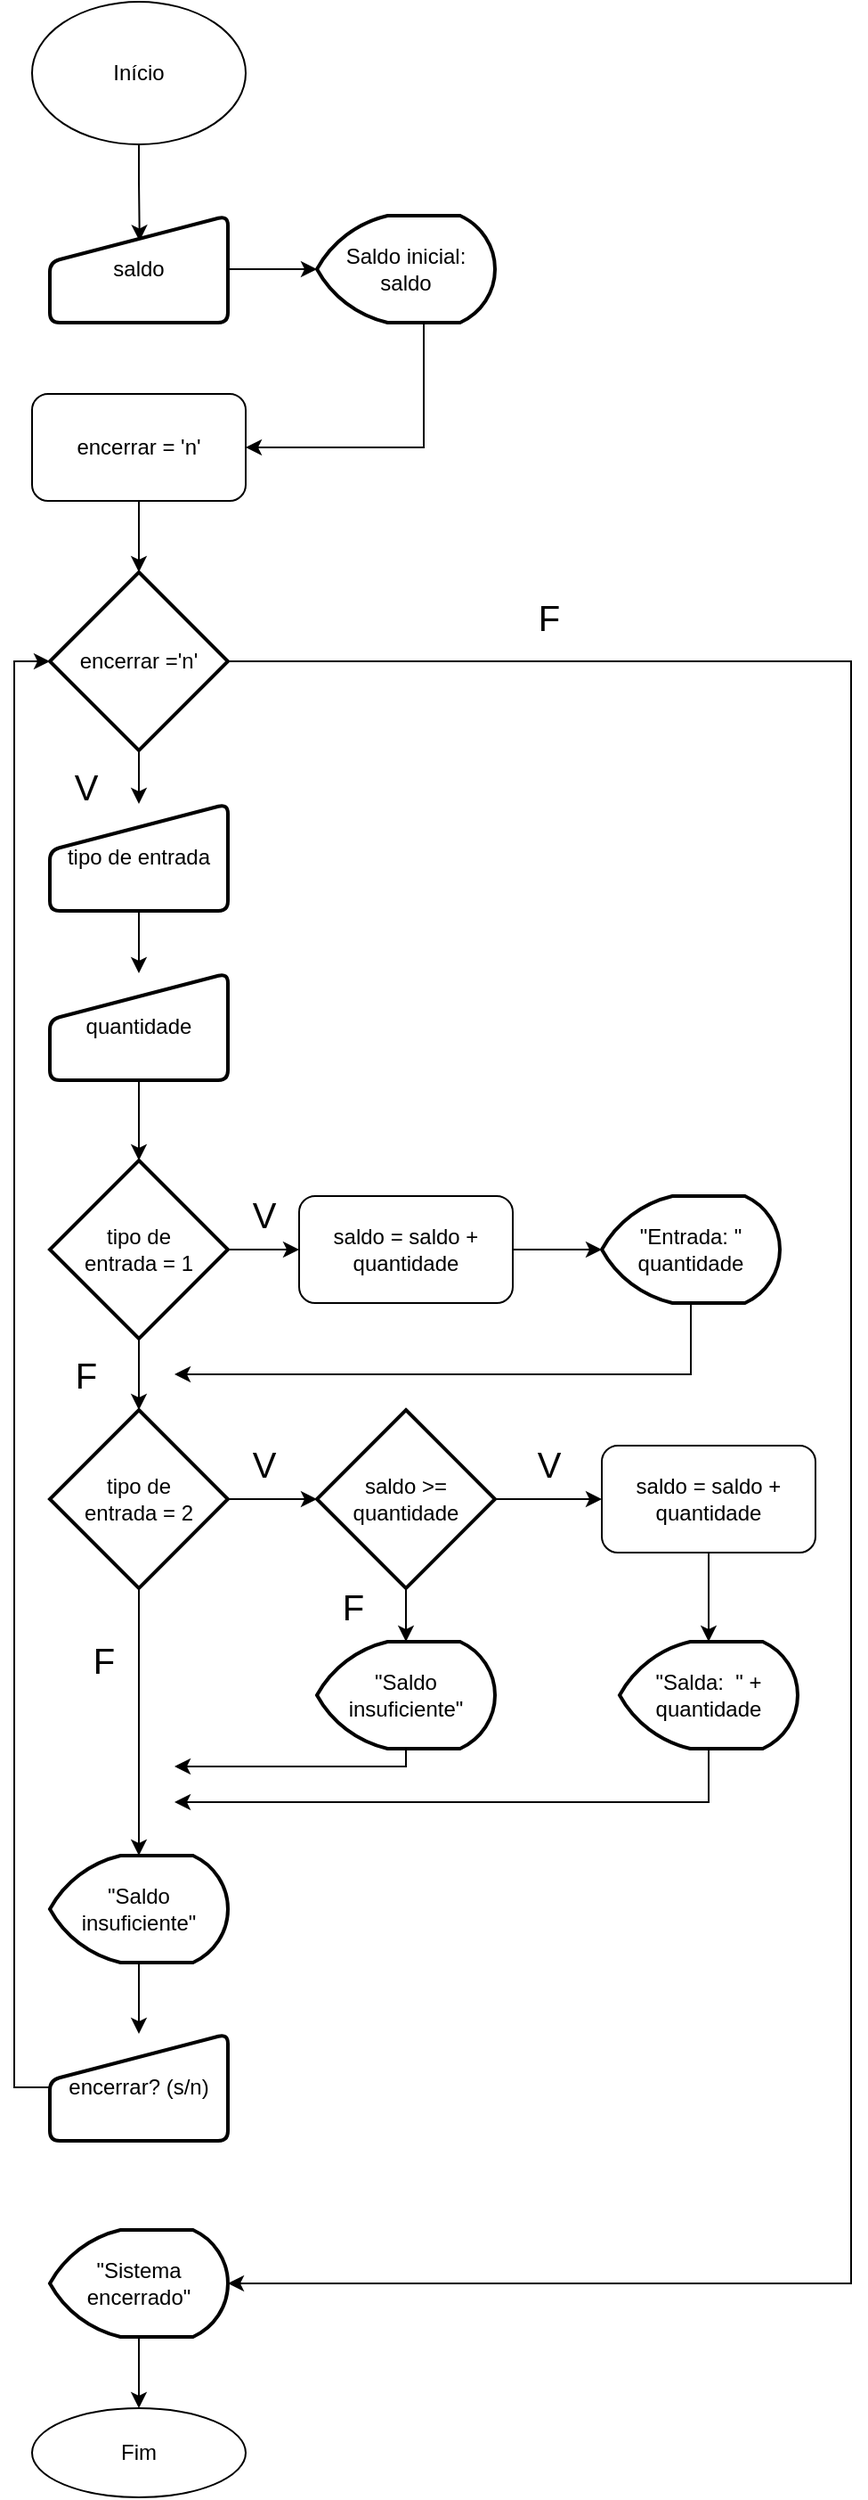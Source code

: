 <mxfile version="20.8.20" type="github">
  <diagram id="s8lGNTlZyGDKWvNCeoKv" name="Página-1">
    <mxGraphModel dx="713" dy="364" grid="1" gridSize="10" guides="1" tooltips="1" connect="1" arrows="1" fold="1" page="1" pageScale="1" pageWidth="827" pageHeight="1169" math="0" shadow="0">
      <root>
        <mxCell id="0" />
        <mxCell id="1" parent="0" />
        <mxCell id="MhZt8Z-3WHsw85Al3VmY-4" style="edgeStyle=orthogonalEdgeStyle;rounded=0;orthogonalLoop=1;jettySize=auto;html=1;exitX=0.5;exitY=1;exitDx=0;exitDy=0;entryX=0.504;entryY=0.237;entryDx=0;entryDy=0;entryPerimeter=0;" edge="1" parent="1" source="dWDuutjJLsEd1OnEmu8--1" target="MhZt8Z-3WHsw85Al3VmY-1">
          <mxGeometry relative="1" as="geometry" />
        </mxCell>
        <mxCell id="dWDuutjJLsEd1OnEmu8--1" value="Início" style="ellipse;whiteSpace=wrap;html=1;" parent="1" vertex="1">
          <mxGeometry x="50" y="40" width="120" height="80" as="geometry" />
        </mxCell>
        <mxCell id="MhZt8Z-3WHsw85Al3VmY-5" style="edgeStyle=orthogonalEdgeStyle;rounded=0;orthogonalLoop=1;jettySize=auto;html=1;exitX=1;exitY=0.5;exitDx=0;exitDy=0;" edge="1" parent="1" source="MhZt8Z-3WHsw85Al3VmY-1" target="MhZt8Z-3WHsw85Al3VmY-3">
          <mxGeometry relative="1" as="geometry" />
        </mxCell>
        <mxCell id="MhZt8Z-3WHsw85Al3VmY-1" value="saldo" style="html=1;strokeWidth=2;shape=manualInput;whiteSpace=wrap;rounded=1;size=26;arcSize=11;" vertex="1" parent="1">
          <mxGeometry x="60" y="160" width="100" height="60" as="geometry" />
        </mxCell>
        <mxCell id="MhZt8Z-3WHsw85Al3VmY-14" style="edgeStyle=orthogonalEdgeStyle;rounded=0;orthogonalLoop=1;jettySize=auto;html=1;exitX=0.5;exitY=1;exitDx=0;exitDy=0;exitPerimeter=0;" edge="1" parent="1" source="MhZt8Z-3WHsw85Al3VmY-2" target="MhZt8Z-3WHsw85Al3VmY-11">
          <mxGeometry relative="1" as="geometry" />
        </mxCell>
        <mxCell id="MhZt8Z-3WHsw85Al3VmY-43" style="edgeStyle=orthogonalEdgeStyle;rounded=0;orthogonalLoop=1;jettySize=auto;html=1;exitX=1;exitY=0.5;exitDx=0;exitDy=0;exitPerimeter=0;entryX=1;entryY=0.5;entryDx=0;entryDy=0;entryPerimeter=0;" edge="1" parent="1" source="MhZt8Z-3WHsw85Al3VmY-2" target="MhZt8Z-3WHsw85Al3VmY-38">
          <mxGeometry relative="1" as="geometry">
            <Array as="points">
              <mxPoint x="510" y="410" />
              <mxPoint x="510" y="1320" />
            </Array>
          </mxGeometry>
        </mxCell>
        <mxCell id="MhZt8Z-3WHsw85Al3VmY-2" value="encerrar =&#39;n&#39;" style="strokeWidth=2;html=1;shape=mxgraph.flowchart.decision;whiteSpace=wrap;" vertex="1" parent="1">
          <mxGeometry x="60" y="360" width="100" height="100" as="geometry" />
        </mxCell>
        <mxCell id="MhZt8Z-3WHsw85Al3VmY-8" style="edgeStyle=orthogonalEdgeStyle;rounded=0;orthogonalLoop=1;jettySize=auto;html=1;exitX=0.5;exitY=1;exitDx=0;exitDy=0;exitPerimeter=0;" edge="1" parent="1" source="MhZt8Z-3WHsw85Al3VmY-3" target="MhZt8Z-3WHsw85Al3VmY-9">
          <mxGeometry relative="1" as="geometry">
            <Array as="points">
              <mxPoint x="270" y="220" />
              <mxPoint x="270" y="290" />
            </Array>
          </mxGeometry>
        </mxCell>
        <mxCell id="MhZt8Z-3WHsw85Al3VmY-3" value="Saldo inicial: saldo" style="strokeWidth=2;html=1;shape=mxgraph.flowchart.display;whiteSpace=wrap;" vertex="1" parent="1">
          <mxGeometry x="210" y="160" width="100" height="60" as="geometry" />
        </mxCell>
        <mxCell id="MhZt8Z-3WHsw85Al3VmY-10" style="edgeStyle=orthogonalEdgeStyle;rounded=0;orthogonalLoop=1;jettySize=auto;html=1;exitX=0.5;exitY=1;exitDx=0;exitDy=0;entryX=0.5;entryY=0;entryDx=0;entryDy=0;entryPerimeter=0;" edge="1" parent="1" source="MhZt8Z-3WHsw85Al3VmY-9" target="MhZt8Z-3WHsw85Al3VmY-2">
          <mxGeometry relative="1" as="geometry">
            <mxPoint x="220" y="350" as="targetPoint" />
          </mxGeometry>
        </mxCell>
        <mxCell id="MhZt8Z-3WHsw85Al3VmY-9" value="encerrar = &#39;n&#39;" style="rounded=1;whiteSpace=wrap;html=1;" vertex="1" parent="1">
          <mxGeometry x="50" y="260" width="120" height="60" as="geometry" />
        </mxCell>
        <mxCell id="MhZt8Z-3WHsw85Al3VmY-15" style="edgeStyle=orthogonalEdgeStyle;rounded=0;orthogonalLoop=1;jettySize=auto;html=1;exitX=0.5;exitY=1;exitDx=0;exitDy=0;entryX=0.5;entryY=0;entryDx=0;entryDy=0;" edge="1" parent="1" source="MhZt8Z-3WHsw85Al3VmY-11" target="MhZt8Z-3WHsw85Al3VmY-12">
          <mxGeometry relative="1" as="geometry" />
        </mxCell>
        <mxCell id="MhZt8Z-3WHsw85Al3VmY-11" value="tipo de entrada" style="html=1;strokeWidth=2;shape=manualInput;whiteSpace=wrap;rounded=1;size=26;arcSize=11;" vertex="1" parent="1">
          <mxGeometry x="60" y="490" width="100" height="60" as="geometry" />
        </mxCell>
        <mxCell id="MhZt8Z-3WHsw85Al3VmY-16" style="edgeStyle=orthogonalEdgeStyle;rounded=0;orthogonalLoop=1;jettySize=auto;html=1;exitX=0.5;exitY=1;exitDx=0;exitDy=0;entryX=0.5;entryY=0;entryDx=0;entryDy=0;entryPerimeter=0;" edge="1" parent="1" source="MhZt8Z-3WHsw85Al3VmY-12" target="MhZt8Z-3WHsw85Al3VmY-13">
          <mxGeometry relative="1" as="geometry" />
        </mxCell>
        <mxCell id="MhZt8Z-3WHsw85Al3VmY-12" value="quantidade" style="html=1;strokeWidth=2;shape=manualInput;whiteSpace=wrap;rounded=1;size=26;arcSize=11;" vertex="1" parent="1">
          <mxGeometry x="60" y="585" width="100" height="60" as="geometry" />
        </mxCell>
        <mxCell id="MhZt8Z-3WHsw85Al3VmY-18" style="edgeStyle=orthogonalEdgeStyle;rounded=0;orthogonalLoop=1;jettySize=auto;html=1;exitX=1;exitY=0.5;exitDx=0;exitDy=0;exitPerimeter=0;" edge="1" parent="1" source="MhZt8Z-3WHsw85Al3VmY-13" target="MhZt8Z-3WHsw85Al3VmY-17">
          <mxGeometry relative="1" as="geometry" />
        </mxCell>
        <mxCell id="MhZt8Z-3WHsw85Al3VmY-22" style="edgeStyle=orthogonalEdgeStyle;rounded=0;orthogonalLoop=1;jettySize=auto;html=1;exitX=0.5;exitY=1;exitDx=0;exitDy=0;exitPerimeter=0;entryX=0.5;entryY=0;entryDx=0;entryDy=0;entryPerimeter=0;" edge="1" parent="1" source="MhZt8Z-3WHsw85Al3VmY-13" target="MhZt8Z-3WHsw85Al3VmY-21">
          <mxGeometry relative="1" as="geometry" />
        </mxCell>
        <mxCell id="MhZt8Z-3WHsw85Al3VmY-13" value="tipo de &lt;br&gt;entrada = 1" style="strokeWidth=2;html=1;shape=mxgraph.flowchart.decision;whiteSpace=wrap;" vertex="1" parent="1">
          <mxGeometry x="60" y="690" width="100" height="100" as="geometry" />
        </mxCell>
        <mxCell id="MhZt8Z-3WHsw85Al3VmY-20" style="edgeStyle=orthogonalEdgeStyle;rounded=0;orthogonalLoop=1;jettySize=auto;html=1;exitX=1;exitY=0.5;exitDx=0;exitDy=0;entryX=0;entryY=0.5;entryDx=0;entryDy=0;entryPerimeter=0;" edge="1" parent="1" source="MhZt8Z-3WHsw85Al3VmY-17" target="MhZt8Z-3WHsw85Al3VmY-19">
          <mxGeometry relative="1" as="geometry" />
        </mxCell>
        <mxCell id="MhZt8Z-3WHsw85Al3VmY-17" value="saldo = saldo + quantidade" style="rounded=1;whiteSpace=wrap;html=1;" vertex="1" parent="1">
          <mxGeometry x="200" y="710" width="120" height="60" as="geometry" />
        </mxCell>
        <mxCell id="MhZt8Z-3WHsw85Al3VmY-23" style="edgeStyle=orthogonalEdgeStyle;rounded=0;orthogonalLoop=1;jettySize=auto;html=1;exitX=0.5;exitY=1;exitDx=0;exitDy=0;exitPerimeter=0;" edge="1" parent="1" source="MhZt8Z-3WHsw85Al3VmY-19">
          <mxGeometry relative="1" as="geometry">
            <mxPoint x="130" y="810" as="targetPoint" />
            <Array as="points">
              <mxPoint x="420" y="810" />
            </Array>
          </mxGeometry>
        </mxCell>
        <mxCell id="MhZt8Z-3WHsw85Al3VmY-19" value="&lt;div&gt;&quot;Entrada: &quot;&lt;/div&gt;&lt;div&gt;quantidade&lt;/div&gt;" style="strokeWidth=2;html=1;shape=mxgraph.flowchart.display;whiteSpace=wrap;" vertex="1" parent="1">
          <mxGeometry x="370" y="710" width="100" height="60" as="geometry" />
        </mxCell>
        <mxCell id="MhZt8Z-3WHsw85Al3VmY-31" style="edgeStyle=orthogonalEdgeStyle;rounded=0;orthogonalLoop=1;jettySize=auto;html=1;exitX=1;exitY=0.5;exitDx=0;exitDy=0;exitPerimeter=0;entryX=0;entryY=0.5;entryDx=0;entryDy=0;entryPerimeter=0;" edge="1" parent="1" source="MhZt8Z-3WHsw85Al3VmY-21" target="MhZt8Z-3WHsw85Al3VmY-24">
          <mxGeometry relative="1" as="geometry" />
        </mxCell>
        <mxCell id="MhZt8Z-3WHsw85Al3VmY-33" style="edgeStyle=orthogonalEdgeStyle;rounded=0;orthogonalLoop=1;jettySize=auto;html=1;exitX=0.5;exitY=1;exitDx=0;exitDy=0;exitPerimeter=0;entryX=0.5;entryY=0;entryDx=0;entryDy=0;entryPerimeter=0;" edge="1" parent="1" source="MhZt8Z-3WHsw85Al3VmY-21" target="MhZt8Z-3WHsw85Al3VmY-32">
          <mxGeometry relative="1" as="geometry" />
        </mxCell>
        <mxCell id="MhZt8Z-3WHsw85Al3VmY-21" value="tipo de &lt;br&gt;entrada = 2" style="strokeWidth=2;html=1;shape=mxgraph.flowchart.decision;whiteSpace=wrap;" vertex="1" parent="1">
          <mxGeometry x="60" y="830" width="100" height="100" as="geometry" />
        </mxCell>
        <mxCell id="MhZt8Z-3WHsw85Al3VmY-29" style="edgeStyle=orthogonalEdgeStyle;rounded=0;orthogonalLoop=1;jettySize=auto;html=1;exitX=0.5;exitY=1;exitDx=0;exitDy=0;exitPerimeter=0;entryX=0.5;entryY=0;entryDx=0;entryDy=0;entryPerimeter=0;" edge="1" parent="1" source="MhZt8Z-3WHsw85Al3VmY-24" target="MhZt8Z-3WHsw85Al3VmY-26">
          <mxGeometry relative="1" as="geometry" />
        </mxCell>
        <mxCell id="MhZt8Z-3WHsw85Al3VmY-30" style="edgeStyle=orthogonalEdgeStyle;rounded=0;orthogonalLoop=1;jettySize=auto;html=1;exitX=1;exitY=0.5;exitDx=0;exitDy=0;exitPerimeter=0;entryX=0;entryY=0.5;entryDx=0;entryDy=0;" edge="1" parent="1" source="MhZt8Z-3WHsw85Al3VmY-24" target="MhZt8Z-3WHsw85Al3VmY-25">
          <mxGeometry relative="1" as="geometry">
            <mxPoint x="350" y="880" as="targetPoint" />
          </mxGeometry>
        </mxCell>
        <mxCell id="MhZt8Z-3WHsw85Al3VmY-24" value="saldo &amp;gt;=&lt;br&gt;quantidade" style="strokeWidth=2;html=1;shape=mxgraph.flowchart.decision;whiteSpace=wrap;" vertex="1" parent="1">
          <mxGeometry x="210" y="830" width="100" height="100" as="geometry" />
        </mxCell>
        <mxCell id="MhZt8Z-3WHsw85Al3VmY-28" style="edgeStyle=orthogonalEdgeStyle;rounded=0;orthogonalLoop=1;jettySize=auto;html=1;exitX=0.5;exitY=1;exitDx=0;exitDy=0;entryX=0.5;entryY=0;entryDx=0;entryDy=0;entryPerimeter=0;" edge="1" parent="1" source="MhZt8Z-3WHsw85Al3VmY-25" target="MhZt8Z-3WHsw85Al3VmY-27">
          <mxGeometry relative="1" as="geometry" />
        </mxCell>
        <mxCell id="MhZt8Z-3WHsw85Al3VmY-25" value="saldo = saldo + quantidade" style="rounded=1;whiteSpace=wrap;html=1;" vertex="1" parent="1">
          <mxGeometry x="370" y="850" width="120" height="60" as="geometry" />
        </mxCell>
        <mxCell id="MhZt8Z-3WHsw85Al3VmY-34" style="edgeStyle=orthogonalEdgeStyle;rounded=0;orthogonalLoop=1;jettySize=auto;html=1;exitX=0.5;exitY=1;exitDx=0;exitDy=0;exitPerimeter=0;" edge="1" parent="1" source="MhZt8Z-3WHsw85Al3VmY-26">
          <mxGeometry relative="1" as="geometry">
            <mxPoint x="130" y="1030" as="targetPoint" />
            <Array as="points">
              <mxPoint x="260" y="1030" />
            </Array>
          </mxGeometry>
        </mxCell>
        <mxCell id="MhZt8Z-3WHsw85Al3VmY-26" value="&quot;Saldo insuficiente&quot;" style="strokeWidth=2;html=1;shape=mxgraph.flowchart.display;whiteSpace=wrap;" vertex="1" parent="1">
          <mxGeometry x="210" y="960" width="100" height="60" as="geometry" />
        </mxCell>
        <mxCell id="MhZt8Z-3WHsw85Al3VmY-35" style="edgeStyle=orthogonalEdgeStyle;rounded=0;orthogonalLoop=1;jettySize=auto;html=1;exitX=0.5;exitY=1;exitDx=0;exitDy=0;exitPerimeter=0;" edge="1" parent="1" source="MhZt8Z-3WHsw85Al3VmY-27">
          <mxGeometry relative="1" as="geometry">
            <mxPoint x="130" y="1050" as="targetPoint" />
            <Array as="points">
              <mxPoint x="430" y="1050" />
              <mxPoint x="130" y="1050" />
            </Array>
          </mxGeometry>
        </mxCell>
        <mxCell id="MhZt8Z-3WHsw85Al3VmY-27" value="&quot;Salda:&amp;nbsp; &quot; + quantidade" style="strokeWidth=2;html=1;shape=mxgraph.flowchart.display;whiteSpace=wrap;" vertex="1" parent="1">
          <mxGeometry x="380" y="960" width="100" height="60" as="geometry" />
        </mxCell>
        <mxCell id="MhZt8Z-3WHsw85Al3VmY-37" style="edgeStyle=orthogonalEdgeStyle;rounded=0;orthogonalLoop=1;jettySize=auto;html=1;entryX=0.5;entryY=0;entryDx=0;entryDy=0;" edge="1" parent="1" source="MhZt8Z-3WHsw85Al3VmY-32" target="MhZt8Z-3WHsw85Al3VmY-36">
          <mxGeometry relative="1" as="geometry" />
        </mxCell>
        <mxCell id="MhZt8Z-3WHsw85Al3VmY-32" value="&quot;Saldo insuficiente&quot;" style="strokeWidth=2;html=1;shape=mxgraph.flowchart.display;whiteSpace=wrap;" vertex="1" parent="1">
          <mxGeometry x="60" y="1080" width="100" height="60" as="geometry" />
        </mxCell>
        <mxCell id="MhZt8Z-3WHsw85Al3VmY-45" style="edgeStyle=orthogonalEdgeStyle;rounded=0;orthogonalLoop=1;jettySize=auto;html=1;exitX=0;exitY=0.5;exitDx=0;exitDy=0;entryX=0;entryY=0.5;entryDx=0;entryDy=0;entryPerimeter=0;" edge="1" parent="1" source="MhZt8Z-3WHsw85Al3VmY-36" target="MhZt8Z-3WHsw85Al3VmY-2">
          <mxGeometry relative="1" as="geometry" />
        </mxCell>
        <mxCell id="MhZt8Z-3WHsw85Al3VmY-36" value="encerrar? (s/n)" style="html=1;strokeWidth=2;shape=manualInput;whiteSpace=wrap;rounded=1;size=26;arcSize=11;" vertex="1" parent="1">
          <mxGeometry x="60" y="1180" width="100" height="60" as="geometry" />
        </mxCell>
        <mxCell id="MhZt8Z-3WHsw85Al3VmY-46" style="edgeStyle=orthogonalEdgeStyle;rounded=0;orthogonalLoop=1;jettySize=auto;html=1;exitX=0.5;exitY=1;exitDx=0;exitDy=0;exitPerimeter=0;entryX=0.5;entryY=0;entryDx=0;entryDy=0;" edge="1" parent="1" source="MhZt8Z-3WHsw85Al3VmY-38" target="MhZt8Z-3WHsw85Al3VmY-39">
          <mxGeometry relative="1" as="geometry" />
        </mxCell>
        <mxCell id="MhZt8Z-3WHsw85Al3VmY-38" value="&quot;Sistema encerrado&quot;" style="strokeWidth=2;html=1;shape=mxgraph.flowchart.display;whiteSpace=wrap;" vertex="1" parent="1">
          <mxGeometry x="60" y="1290" width="100" height="60" as="geometry" />
        </mxCell>
        <mxCell id="MhZt8Z-3WHsw85Al3VmY-39" value="Fim" style="ellipse;whiteSpace=wrap;html=1;" vertex="1" parent="1">
          <mxGeometry x="50" y="1390" width="120" height="50" as="geometry" />
        </mxCell>
        <mxCell id="MhZt8Z-3WHsw85Al3VmY-47" value="F" style="text;html=1;align=center;verticalAlign=middle;resizable=0;points=[];autosize=1;strokeColor=none;fillColor=none;strokeWidth=5;perimeterSpacing=4;fontSize=20;" vertex="1" parent="1">
          <mxGeometry x="320" y="365" width="40" height="40" as="geometry" />
        </mxCell>
        <mxCell id="MhZt8Z-3WHsw85Al3VmY-48" value="V" style="text;html=1;align=center;verticalAlign=middle;resizable=0;points=[];autosize=1;strokeColor=none;fillColor=none;strokeWidth=5;perimeterSpacing=4;fontSize=20;" vertex="1" parent="1">
          <mxGeometry x="60" y="460" width="40" height="40" as="geometry" />
        </mxCell>
        <mxCell id="MhZt8Z-3WHsw85Al3VmY-49" value="V" style="text;html=1;align=center;verticalAlign=middle;resizable=0;points=[];autosize=1;strokeColor=none;fillColor=none;strokeWidth=5;perimeterSpacing=4;fontSize=20;" vertex="1" parent="1">
          <mxGeometry x="160" y="700" width="40" height="40" as="geometry" />
        </mxCell>
        <mxCell id="MhZt8Z-3WHsw85Al3VmY-50" value="F" style="text;html=1;align=center;verticalAlign=middle;resizable=0;points=[];autosize=1;strokeColor=none;fillColor=none;strokeWidth=5;perimeterSpacing=4;fontSize=20;" vertex="1" parent="1">
          <mxGeometry x="60" y="790" width="40" height="40" as="geometry" />
        </mxCell>
        <mxCell id="MhZt8Z-3WHsw85Al3VmY-51" value="V" style="text;html=1;align=center;verticalAlign=middle;resizable=0;points=[];autosize=1;strokeColor=none;fillColor=none;strokeWidth=5;perimeterSpacing=4;fontSize=20;" vertex="1" parent="1">
          <mxGeometry x="320" y="840" width="40" height="40" as="geometry" />
        </mxCell>
        <mxCell id="MhZt8Z-3WHsw85Al3VmY-52" value="V" style="text;html=1;align=center;verticalAlign=middle;resizable=0;points=[];autosize=1;strokeColor=none;fillColor=none;strokeWidth=5;perimeterSpacing=4;fontSize=20;" vertex="1" parent="1">
          <mxGeometry x="160" y="840" width="40" height="40" as="geometry" />
        </mxCell>
        <mxCell id="MhZt8Z-3WHsw85Al3VmY-53" value="F" style="text;html=1;align=center;verticalAlign=middle;resizable=0;points=[];autosize=1;strokeColor=none;fillColor=none;strokeWidth=5;perimeterSpacing=4;fontSize=20;" vertex="1" parent="1">
          <mxGeometry x="210" y="920" width="40" height="40" as="geometry" />
        </mxCell>
        <mxCell id="MhZt8Z-3WHsw85Al3VmY-54" value="F" style="text;html=1;align=center;verticalAlign=middle;resizable=0;points=[];autosize=1;strokeColor=none;fillColor=none;strokeWidth=5;perimeterSpacing=4;fontSize=20;" vertex="1" parent="1">
          <mxGeometry x="70" y="950" width="40" height="40" as="geometry" />
        </mxCell>
      </root>
    </mxGraphModel>
  </diagram>
</mxfile>
